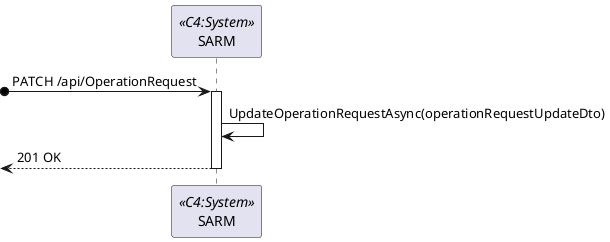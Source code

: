 @startuml ssdlevel2

participant SYS as "SARM" <<C4:System>>

?o->SYS:PATCH /api/OperationRequest
activate SYS

    SYS->SYS:UpdateOperationRequestAsync(operationRequestUpdateDto)

    <--SYS:201 OK
deactivate SYS
@enduml
